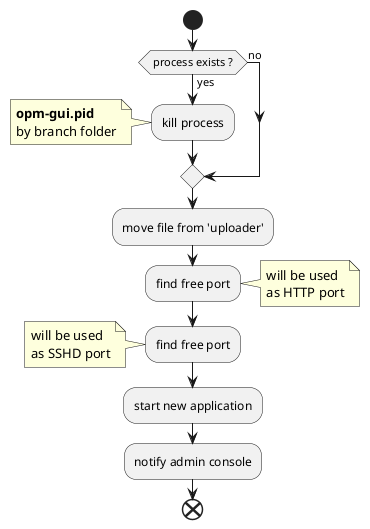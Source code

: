 @startuml
start
if ( process exists ? ) then (yes)
    :kill process;
    note left
        <b>opm-gui.pid</b>
        by branch folder
    end note
else (no)
endif
:move file from 'uploader';
:find free port;
note right
    will be used
    as HTTP port
end note
:find free port;
note left
    will be used
    as SSHD port
end note
:start new application;
:notify admin console;
end
@enduml